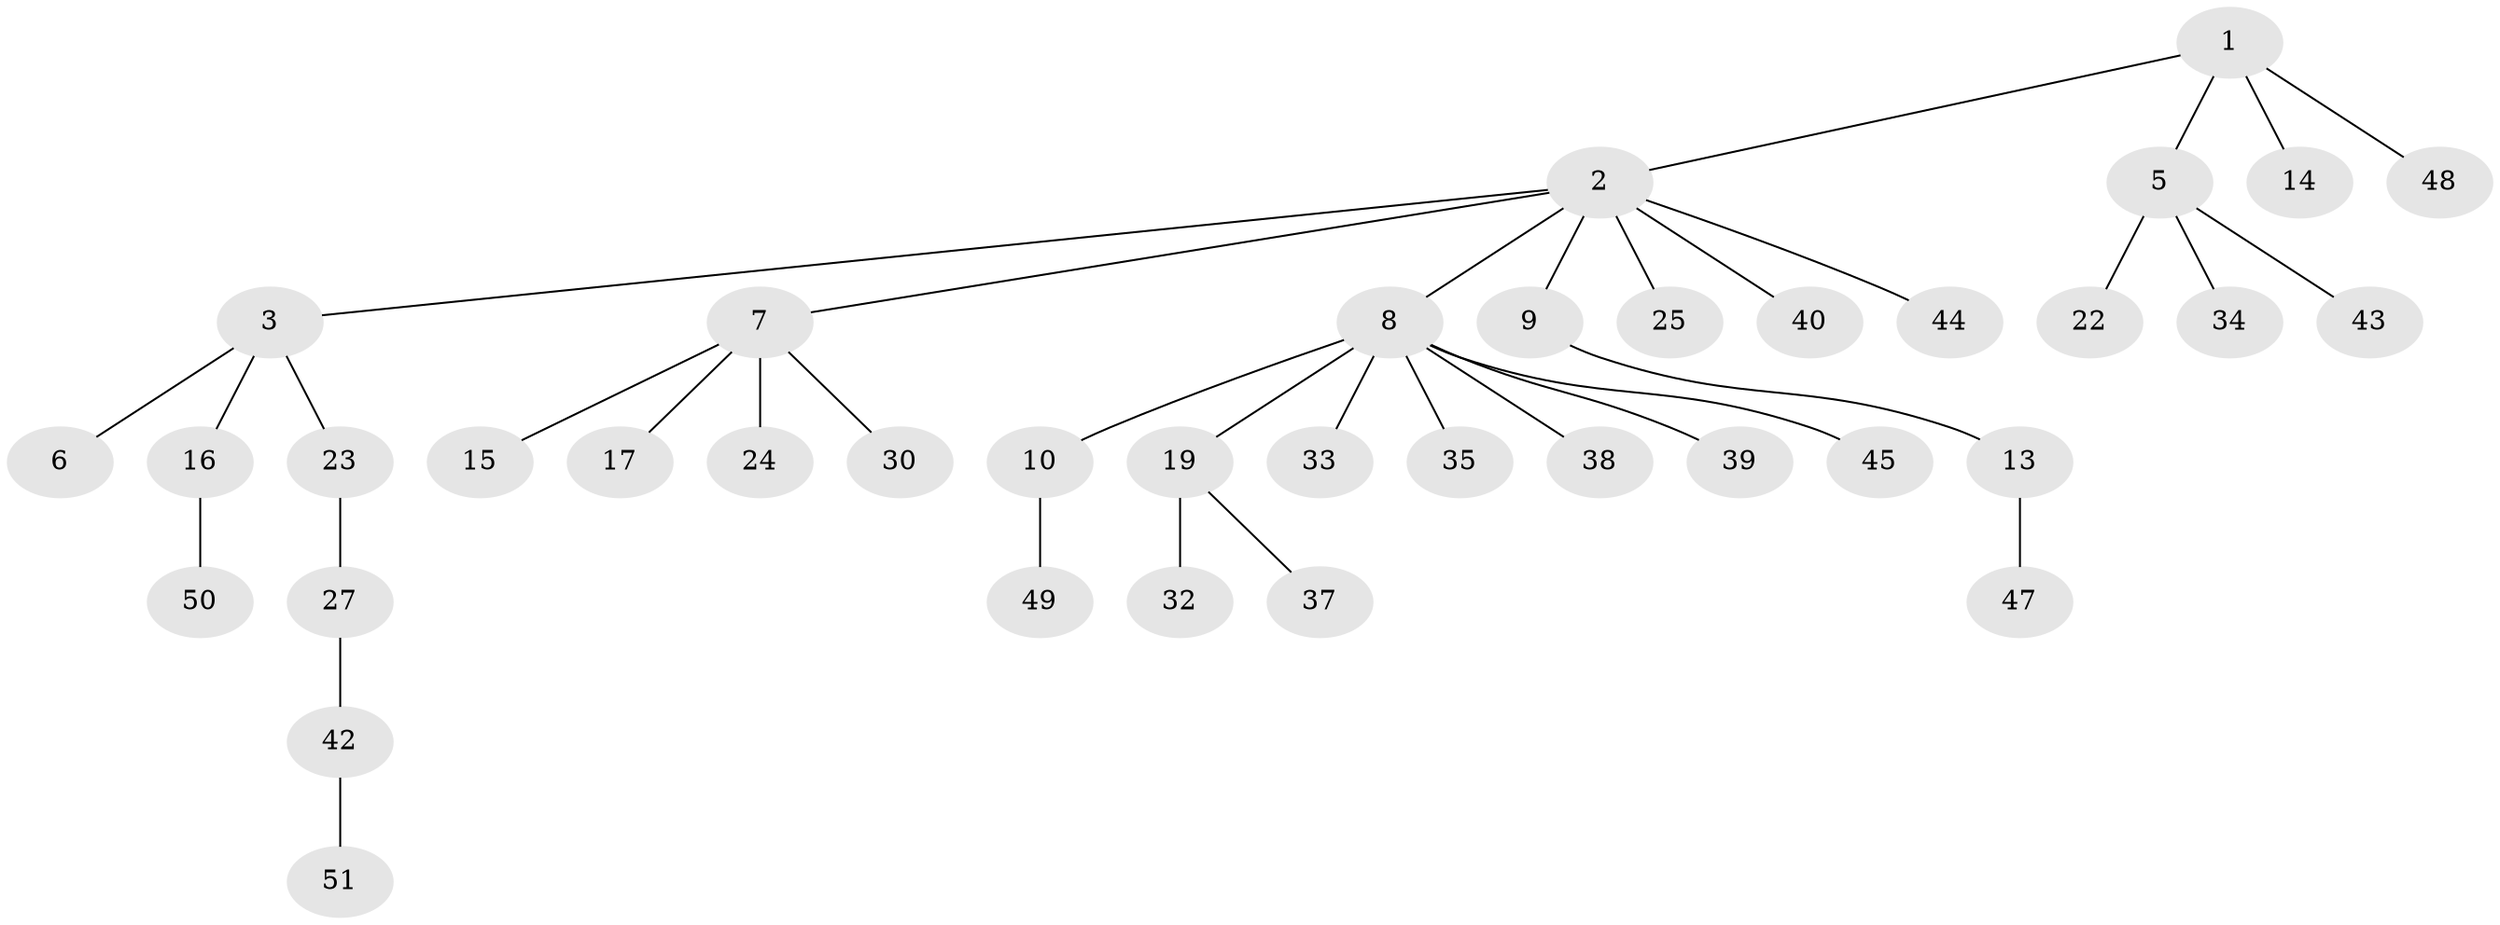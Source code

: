 // Generated by graph-tools (version 1.1) at 2025/24/03/03/25 07:24:07]
// undirected, 38 vertices, 37 edges
graph export_dot {
graph [start="1"]
  node [color=gray90,style=filled];
  1 [super="+11"];
  2 [super="+4"];
  3;
  5 [super="+12"];
  6 [super="+31"];
  7 [super="+20"];
  8 [super="+26"];
  9;
  10 [super="+46"];
  13 [super="+36"];
  14;
  15;
  16 [super="+18"];
  17;
  19 [super="+21"];
  22 [super="+41"];
  23 [super="+28"];
  24;
  25;
  27 [super="+29"];
  30;
  32;
  33;
  34;
  35;
  37;
  38;
  39;
  40;
  42;
  43;
  44;
  45;
  47;
  48;
  49;
  50;
  51;
  1 -- 2;
  1 -- 5;
  1 -- 14;
  1 -- 48;
  2 -- 3;
  2 -- 7;
  2 -- 8;
  2 -- 25;
  2 -- 40;
  2 -- 9;
  2 -- 44;
  3 -- 6;
  3 -- 16;
  3 -- 23;
  5 -- 43;
  5 -- 34;
  5 -- 22;
  7 -- 15;
  7 -- 17;
  7 -- 24;
  7 -- 30;
  8 -- 10;
  8 -- 19;
  8 -- 33;
  8 -- 35;
  8 -- 38;
  8 -- 45;
  8 -- 39;
  9 -- 13;
  10 -- 49;
  13 -- 47;
  16 -- 50;
  19 -- 32;
  19 -- 37;
  23 -- 27;
  27 -- 42;
  42 -- 51;
}
